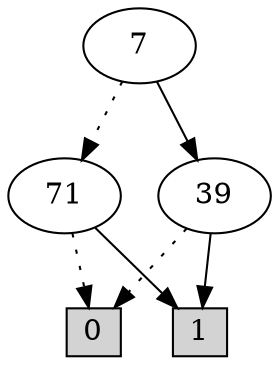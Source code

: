 digraph G {
0 [shape=box, label="0", style=filled, shape=box, height=0.3, width=0.3];
1 [shape=box, label="1", style=filled, shape=box, height=0.3, width=0.3];
1347 [label="7"];
1347 -> 144 [style=dotted];
1347 -> 80 [style=filled];
144 [label="71"];
144 -> 0 [style=dotted];
144 -> 1 [style=filled];
80 [label="39"];
80 -> 0 [style=dotted];
80 -> 1 [style=filled];
}
